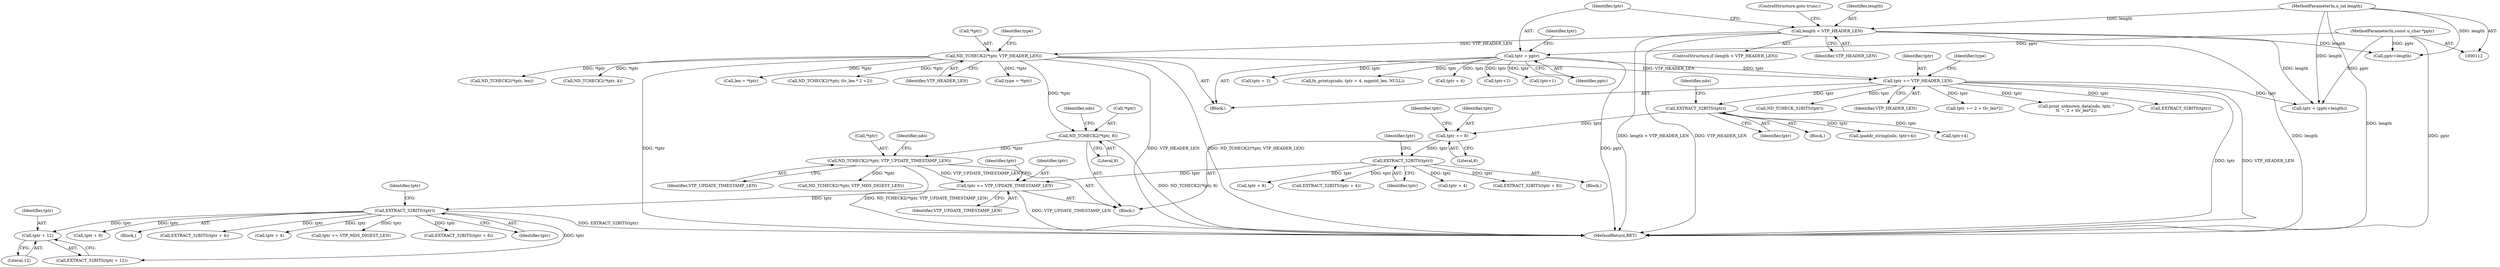 digraph "0_tcpdump_c5dd7bef5e54da5996dc4713284aa6266ae75b75@pointer" {
"1000287" [label="(Call,tptr + 12)"];
"1000274" [label="(Call,EXTRACT_32BITS(tptr))"];
"1000261" [label="(Call,tptr += VTP_UPDATE_TIMESTAMP_LEN)"];
"1000240" [label="(Call,ND_TCHECK2(*tptr, VTP_UPDATE_TIMESTAMP_LEN))"];
"1000220" [label="(Call,ND_TCHECK2(*tptr, 8))"];
"1000132" [label="(Call,ND_TCHECK2(*tptr, VTP_HEADER_LEN))"];
"1000125" [label="(Call,length < VTP_HEADER_LEN)"];
"1000115" [label="(MethodParameterIn,u_int length)"];
"1000250" [label="(Call,EXTRACT_32BITS(tptr))"];
"1000237" [label="(Call,tptr += 8)"];
"1000230" [label="(Call,EXTRACT_32BITS(tptr))"];
"1000213" [label="(Call,tptr += VTP_HEADER_LEN)"];
"1000129" [label="(Call,tptr = pptr)"];
"1000114" [label="(MethodParameterIn,const u_char *pptr)"];
"1000137" [label="(Identifier,type)"];
"1000238" [label="(Identifier,tptr)"];
"1000288" [label="(Identifier,tptr)"];
"1000261" [label="(Call,tptr += VTP_UPDATE_TIMESTAMP_LEN)"];
"1000316" [label="(Call,len = *tptr)"];
"1000283" [label="(Call,tptr + 8)"];
"1000250" [label="(Call,EXTRACT_32BITS(tptr))"];
"1000124" [label="(ControlStructure,if (length < VTP_HEADER_LEN))"];
"1000289" [label="(Literal,12)"];
"1000308" [label="(Call,tptr < (pptr+length))"];
"1000258" [label="(Call,tptr + 8)"];
"1000214" [label="(Identifier,tptr)"];
"1000126" [label="(Identifier,length)"];
"1000253" [label="(Call,EXTRACT_32BITS(tptr + 4))"];
"1000273" [label="(Block,)"];
"1000287" [label="(Call,tptr + 12)"];
"1000213" [label="(Call,tptr += VTP_HEADER_LEN)"];
"1000277" [label="(Call,EXTRACT_32BITS(tptr + 4))"];
"1000129" [label="(Call,tptr = pptr)"];
"1000295" [label="(Call,ND_TCHECK_32BITS(tptr))"];
"1000550" [label="(Call,tptr += 2 + tlv_len*2)"];
"1000233" [label="(Identifier,ndo)"];
"1000127" [label="(Identifier,VTP_HEADER_LEN)"];
"1000254" [label="(Call,tptr + 4)"];
"1000241" [label="(Call,*tptr)"];
"1000229" [label="(Block,)"];
"1000232" [label="(Call,ipaddr_string(ndo, tptr+4))"];
"1000234" [label="(Call,tptr+4)"];
"1000192" [label="(Call,fn_printzp(ndo, tptr + 4, mgmtd_len, NULL))"];
"1000243" [label="(Identifier,VTP_UPDATE_TIMESTAMP_LEN)"];
"1000231" [label="(Identifier,tptr)"];
"1000194" [label="(Call,tptr + 4)"];
"1000282" [label="(Call,EXTRACT_32BITS(tptr + 8))"];
"1000218" [label="(Block,)"];
"1000223" [label="(Literal,8)"];
"1000210" [label="(Call,tptr+2)"];
"1000139" [label="(Call,tptr+1)"];
"1000266" [label="(Identifier,tptr)"];
"1000125" [label="(Call,length < VTP_HEADER_LEN)"];
"1000275" [label="(Identifier,tptr)"];
"1000114" [label="(MethodParameterIn,const u_char *pptr)"];
"1000242" [label="(Identifier,tptr)"];
"1000257" [label="(Call,EXTRACT_32BITS(tptr + 8))"];
"1000262" [label="(Identifier,tptr)"];
"1000264" [label="(Call,ND_TCHECK2(*tptr, VTP_MD5_DIGEST_LEN))"];
"1000255" [label="(Identifier,tptr)"];
"1000115" [label="(MethodParameterIn,u_int length)"];
"1000310" [label="(Call,pptr+length)"];
"1000533" [label="(Call,print_unknown_data(ndo, tptr, \"\n\t\t  \", 2 + tlv_len*2))"];
"1000249" [label="(Block,)"];
"1000286" [label="(Call,EXTRACT_32BITS(tptr + 12))"];
"1000131" [label="(Identifier,pptr)"];
"1000132" [label="(Call,ND_TCHECK2(*tptr, VTP_HEADER_LEN))"];
"1000444" [label="(Call,ND_TCHECK2(*tptr, tlv_len * 2 +2))"];
"1000581" [label="(MethodReturn,RET)"];
"1000221" [label="(Call,*tptr)"];
"1000278" [label="(Call,tptr + 4)"];
"1000217" [label="(Identifier,type)"];
"1000116" [label="(Block,)"];
"1000263" [label="(Identifier,VTP_UPDATE_TIMESTAMP_LEN)"];
"1000133" [label="(Call,*tptr)"];
"1000220" [label="(Call,ND_TCHECK2(*tptr, 8))"];
"1000128" [label="(ControlStructure,goto trunc;)"];
"1000279" [label="(Identifier,tptr)"];
"1000173" [label="(Call,tptr + 3)"];
"1000226" [label="(Identifier,ndo)"];
"1000237" [label="(Call,tptr += 8)"];
"1000134" [label="(Identifier,tptr)"];
"1000246" [label="(Identifier,ndo)"];
"1000568" [label="(Call,EXTRACT_32BITS(tptr))"];
"1000240" [label="(Call,ND_TCHECK2(*tptr, VTP_UPDATE_TIMESTAMP_LEN))"];
"1000230" [label="(Call,EXTRACT_32BITS(tptr))"];
"1000215" [label="(Identifier,VTP_HEADER_LEN)"];
"1000135" [label="(Identifier,VTP_HEADER_LEN)"];
"1000239" [label="(Literal,8)"];
"1000413" [label="(Call,type = *tptr)"];
"1000290" [label="(Call,tptr += VTP_MD5_DIGEST_LEN)"];
"1000325" [label="(Call,ND_TCHECK2(*tptr, len))"];
"1000559" [label="(Call,ND_TCHECK2(*tptr, 4))"];
"1000251" [label="(Identifier,tptr)"];
"1000274" [label="(Call,EXTRACT_32BITS(tptr))"];
"1000130" [label="(Identifier,tptr)"];
"1000287" -> "1000286"  [label="AST: "];
"1000287" -> "1000289"  [label="CFG: "];
"1000288" -> "1000287"  [label="AST: "];
"1000289" -> "1000287"  [label="AST: "];
"1000286" -> "1000287"  [label="CFG: "];
"1000274" -> "1000287"  [label="DDG: tptr"];
"1000274" -> "1000273"  [label="AST: "];
"1000274" -> "1000275"  [label="CFG: "];
"1000275" -> "1000274"  [label="AST: "];
"1000279" -> "1000274"  [label="CFG: "];
"1000274" -> "1000581"  [label="DDG: EXTRACT_32BITS(tptr)"];
"1000261" -> "1000274"  [label="DDG: tptr"];
"1000274" -> "1000277"  [label="DDG: tptr"];
"1000274" -> "1000278"  [label="DDG: tptr"];
"1000274" -> "1000282"  [label="DDG: tptr"];
"1000274" -> "1000283"  [label="DDG: tptr"];
"1000274" -> "1000286"  [label="DDG: tptr"];
"1000274" -> "1000290"  [label="DDG: tptr"];
"1000261" -> "1000218"  [label="AST: "];
"1000261" -> "1000263"  [label="CFG: "];
"1000262" -> "1000261"  [label="AST: "];
"1000263" -> "1000261"  [label="AST: "];
"1000266" -> "1000261"  [label="CFG: "];
"1000261" -> "1000581"  [label="DDG: VTP_UPDATE_TIMESTAMP_LEN"];
"1000240" -> "1000261"  [label="DDG: VTP_UPDATE_TIMESTAMP_LEN"];
"1000250" -> "1000261"  [label="DDG: tptr"];
"1000240" -> "1000218"  [label="AST: "];
"1000240" -> "1000243"  [label="CFG: "];
"1000241" -> "1000240"  [label="AST: "];
"1000243" -> "1000240"  [label="AST: "];
"1000246" -> "1000240"  [label="CFG: "];
"1000240" -> "1000581"  [label="DDG: ND_TCHECK2(*tptr, VTP_UPDATE_TIMESTAMP_LEN)"];
"1000220" -> "1000240"  [label="DDG: *tptr"];
"1000240" -> "1000264"  [label="DDG: *tptr"];
"1000220" -> "1000218"  [label="AST: "];
"1000220" -> "1000223"  [label="CFG: "];
"1000221" -> "1000220"  [label="AST: "];
"1000223" -> "1000220"  [label="AST: "];
"1000226" -> "1000220"  [label="CFG: "];
"1000220" -> "1000581"  [label="DDG: ND_TCHECK2(*tptr, 8)"];
"1000132" -> "1000220"  [label="DDG: *tptr"];
"1000132" -> "1000116"  [label="AST: "];
"1000132" -> "1000135"  [label="CFG: "];
"1000133" -> "1000132"  [label="AST: "];
"1000135" -> "1000132"  [label="AST: "];
"1000137" -> "1000132"  [label="CFG: "];
"1000132" -> "1000581"  [label="DDG: ND_TCHECK2(*tptr, VTP_HEADER_LEN)"];
"1000132" -> "1000581"  [label="DDG: *tptr"];
"1000132" -> "1000581"  [label="DDG: VTP_HEADER_LEN"];
"1000125" -> "1000132"  [label="DDG: VTP_HEADER_LEN"];
"1000132" -> "1000213"  [label="DDG: VTP_HEADER_LEN"];
"1000132" -> "1000316"  [label="DDG: *tptr"];
"1000132" -> "1000325"  [label="DDG: *tptr"];
"1000132" -> "1000413"  [label="DDG: *tptr"];
"1000132" -> "1000444"  [label="DDG: *tptr"];
"1000132" -> "1000559"  [label="DDG: *tptr"];
"1000125" -> "1000124"  [label="AST: "];
"1000125" -> "1000127"  [label="CFG: "];
"1000126" -> "1000125"  [label="AST: "];
"1000127" -> "1000125"  [label="AST: "];
"1000128" -> "1000125"  [label="CFG: "];
"1000130" -> "1000125"  [label="CFG: "];
"1000125" -> "1000581"  [label="DDG: length"];
"1000125" -> "1000581"  [label="DDG: length < VTP_HEADER_LEN"];
"1000125" -> "1000581"  [label="DDG: VTP_HEADER_LEN"];
"1000115" -> "1000125"  [label="DDG: length"];
"1000125" -> "1000308"  [label="DDG: length"];
"1000125" -> "1000310"  [label="DDG: length"];
"1000115" -> "1000112"  [label="AST: "];
"1000115" -> "1000581"  [label="DDG: length"];
"1000115" -> "1000308"  [label="DDG: length"];
"1000115" -> "1000310"  [label="DDG: length"];
"1000250" -> "1000249"  [label="AST: "];
"1000250" -> "1000251"  [label="CFG: "];
"1000251" -> "1000250"  [label="AST: "];
"1000255" -> "1000250"  [label="CFG: "];
"1000237" -> "1000250"  [label="DDG: tptr"];
"1000250" -> "1000253"  [label="DDG: tptr"];
"1000250" -> "1000254"  [label="DDG: tptr"];
"1000250" -> "1000257"  [label="DDG: tptr"];
"1000250" -> "1000258"  [label="DDG: tptr"];
"1000237" -> "1000218"  [label="AST: "];
"1000237" -> "1000239"  [label="CFG: "];
"1000238" -> "1000237"  [label="AST: "];
"1000239" -> "1000237"  [label="AST: "];
"1000242" -> "1000237"  [label="CFG: "];
"1000230" -> "1000237"  [label="DDG: tptr"];
"1000230" -> "1000229"  [label="AST: "];
"1000230" -> "1000231"  [label="CFG: "];
"1000231" -> "1000230"  [label="AST: "];
"1000233" -> "1000230"  [label="CFG: "];
"1000213" -> "1000230"  [label="DDG: tptr"];
"1000230" -> "1000232"  [label="DDG: tptr"];
"1000230" -> "1000234"  [label="DDG: tptr"];
"1000213" -> "1000116"  [label="AST: "];
"1000213" -> "1000215"  [label="CFG: "];
"1000214" -> "1000213"  [label="AST: "];
"1000215" -> "1000213"  [label="AST: "];
"1000217" -> "1000213"  [label="CFG: "];
"1000213" -> "1000581"  [label="DDG: tptr"];
"1000213" -> "1000581"  [label="DDG: VTP_HEADER_LEN"];
"1000129" -> "1000213"  [label="DDG: tptr"];
"1000213" -> "1000295"  [label="DDG: tptr"];
"1000213" -> "1000308"  [label="DDG: tptr"];
"1000213" -> "1000533"  [label="DDG: tptr"];
"1000213" -> "1000550"  [label="DDG: tptr"];
"1000213" -> "1000568"  [label="DDG: tptr"];
"1000129" -> "1000116"  [label="AST: "];
"1000129" -> "1000131"  [label="CFG: "];
"1000130" -> "1000129"  [label="AST: "];
"1000131" -> "1000129"  [label="AST: "];
"1000134" -> "1000129"  [label="CFG: "];
"1000129" -> "1000581"  [label="DDG: pptr"];
"1000114" -> "1000129"  [label="DDG: pptr"];
"1000129" -> "1000139"  [label="DDG: tptr"];
"1000129" -> "1000173"  [label="DDG: tptr"];
"1000129" -> "1000192"  [label="DDG: tptr"];
"1000129" -> "1000194"  [label="DDG: tptr"];
"1000129" -> "1000210"  [label="DDG: tptr"];
"1000114" -> "1000112"  [label="AST: "];
"1000114" -> "1000581"  [label="DDG: pptr"];
"1000114" -> "1000308"  [label="DDG: pptr"];
"1000114" -> "1000310"  [label="DDG: pptr"];
}
